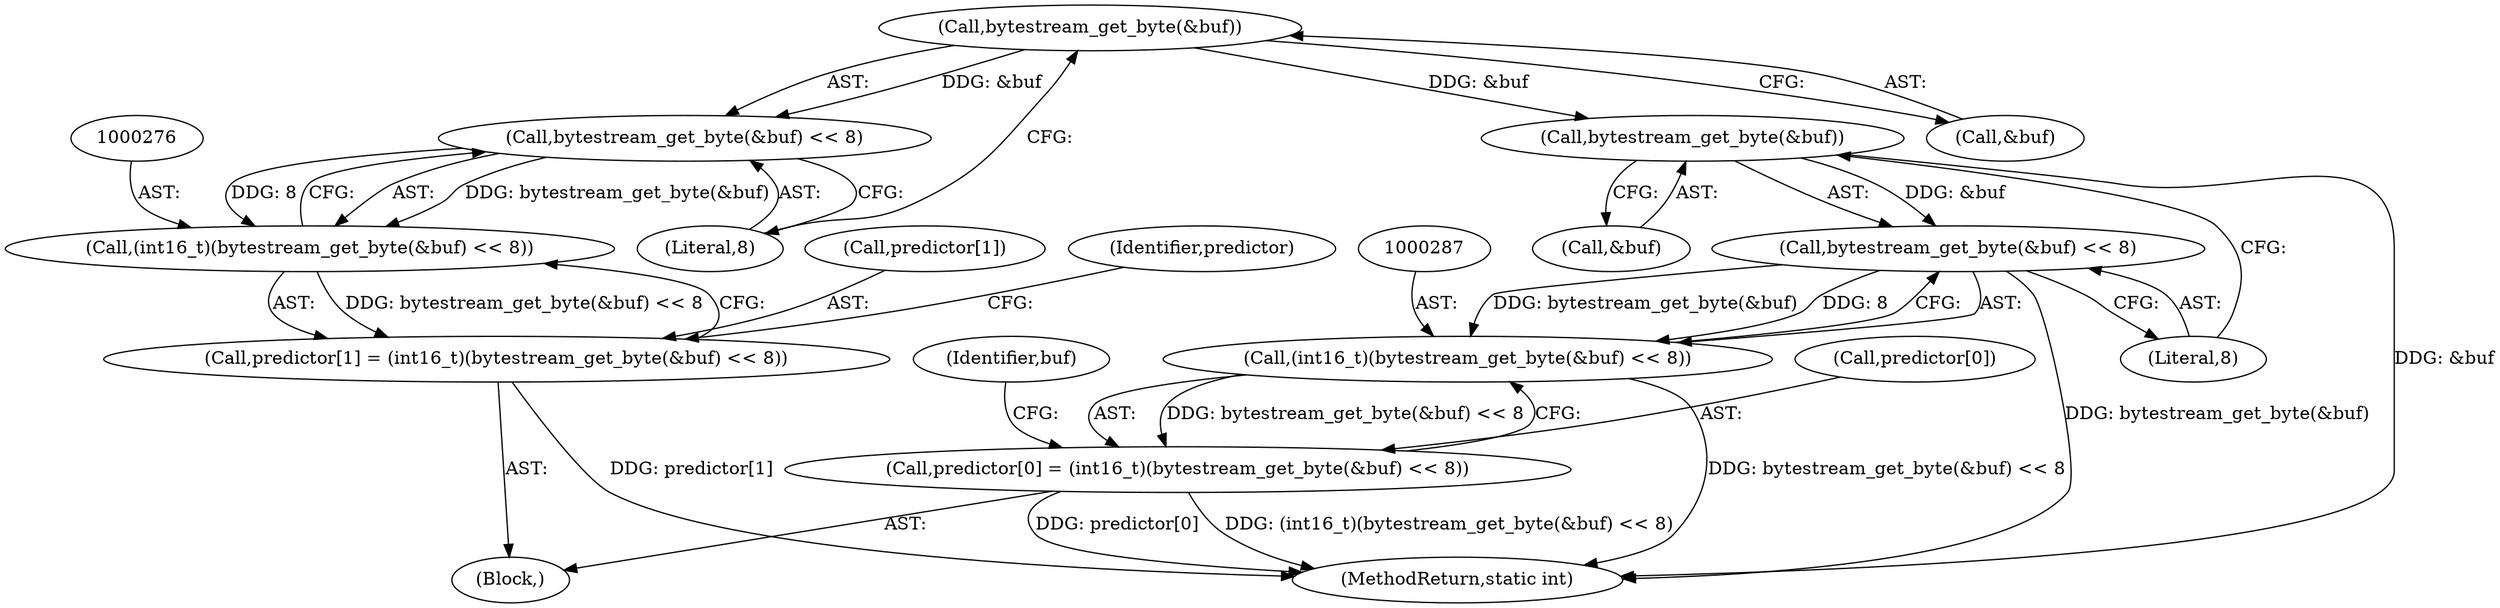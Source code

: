 digraph "0_libav_ce7aee9b733134649a6ce2fa743e51733f33e67e@pointer" {
"1000278" [label="(Call,bytestream_get_byte(&buf))"];
"1000277" [label="(Call,bytestream_get_byte(&buf) << 8)"];
"1000275" [label="(Call,(int16_t)(bytestream_get_byte(&buf) << 8))"];
"1000271" [label="(Call,predictor[1] = (int16_t)(bytestream_get_byte(&buf) << 8))"];
"1000289" [label="(Call,bytestream_get_byte(&buf))"];
"1000288" [label="(Call,bytestream_get_byte(&buf) << 8)"];
"1000286" [label="(Call,(int16_t)(bytestream_get_byte(&buf) << 8))"];
"1000282" [label="(Call,predictor[0] = (int16_t)(bytestream_get_byte(&buf) << 8))"];
"1000288" [label="(Call,bytestream_get_byte(&buf) << 8)"];
"1000271" [label="(Call,predictor[1] = (int16_t)(bytestream_get_byte(&buf) << 8))"];
"1000281" [label="(Literal,8)"];
"1000290" [label="(Call,&buf)"];
"1000272" [label="(Call,predictor[1])"];
"1000286" [label="(Call,(int16_t)(bytestream_get_byte(&buf) << 8))"];
"1000306" [label="(Identifier,buf)"];
"1000275" [label="(Call,(int16_t)(bytestream_get_byte(&buf) << 8))"];
"1000270" [label="(Block,)"];
"1000277" [label="(Call,bytestream_get_byte(&buf) << 8)"];
"1000282" [label="(Call,predictor[0] = (int16_t)(bytestream_get_byte(&buf) << 8))"];
"1000283" [label="(Call,predictor[0])"];
"1000279" [label="(Call,&buf)"];
"1000284" [label="(Identifier,predictor)"];
"1000690" [label="(MethodReturn,static int)"];
"1000278" [label="(Call,bytestream_get_byte(&buf))"];
"1000292" [label="(Literal,8)"];
"1000289" [label="(Call,bytestream_get_byte(&buf))"];
"1000278" -> "1000277"  [label="AST: "];
"1000278" -> "1000279"  [label="CFG: "];
"1000279" -> "1000278"  [label="AST: "];
"1000281" -> "1000278"  [label="CFG: "];
"1000278" -> "1000277"  [label="DDG: &buf"];
"1000278" -> "1000289"  [label="DDG: &buf"];
"1000277" -> "1000275"  [label="AST: "];
"1000277" -> "1000281"  [label="CFG: "];
"1000281" -> "1000277"  [label="AST: "];
"1000275" -> "1000277"  [label="CFG: "];
"1000277" -> "1000275"  [label="DDG: bytestream_get_byte(&buf)"];
"1000277" -> "1000275"  [label="DDG: 8"];
"1000275" -> "1000271"  [label="AST: "];
"1000276" -> "1000275"  [label="AST: "];
"1000271" -> "1000275"  [label="CFG: "];
"1000275" -> "1000271"  [label="DDG: bytestream_get_byte(&buf) << 8"];
"1000271" -> "1000270"  [label="AST: "];
"1000272" -> "1000271"  [label="AST: "];
"1000284" -> "1000271"  [label="CFG: "];
"1000271" -> "1000690"  [label="DDG: predictor[1]"];
"1000289" -> "1000288"  [label="AST: "];
"1000289" -> "1000290"  [label="CFG: "];
"1000290" -> "1000289"  [label="AST: "];
"1000292" -> "1000289"  [label="CFG: "];
"1000289" -> "1000690"  [label="DDG: &buf"];
"1000289" -> "1000288"  [label="DDG: &buf"];
"1000288" -> "1000286"  [label="AST: "];
"1000288" -> "1000292"  [label="CFG: "];
"1000292" -> "1000288"  [label="AST: "];
"1000286" -> "1000288"  [label="CFG: "];
"1000288" -> "1000690"  [label="DDG: bytestream_get_byte(&buf)"];
"1000288" -> "1000286"  [label="DDG: bytestream_get_byte(&buf)"];
"1000288" -> "1000286"  [label="DDG: 8"];
"1000286" -> "1000282"  [label="AST: "];
"1000287" -> "1000286"  [label="AST: "];
"1000282" -> "1000286"  [label="CFG: "];
"1000286" -> "1000690"  [label="DDG: bytestream_get_byte(&buf) << 8"];
"1000286" -> "1000282"  [label="DDG: bytestream_get_byte(&buf) << 8"];
"1000282" -> "1000270"  [label="AST: "];
"1000283" -> "1000282"  [label="AST: "];
"1000306" -> "1000282"  [label="CFG: "];
"1000282" -> "1000690"  [label="DDG: (int16_t)(bytestream_get_byte(&buf) << 8)"];
"1000282" -> "1000690"  [label="DDG: predictor[0]"];
}
